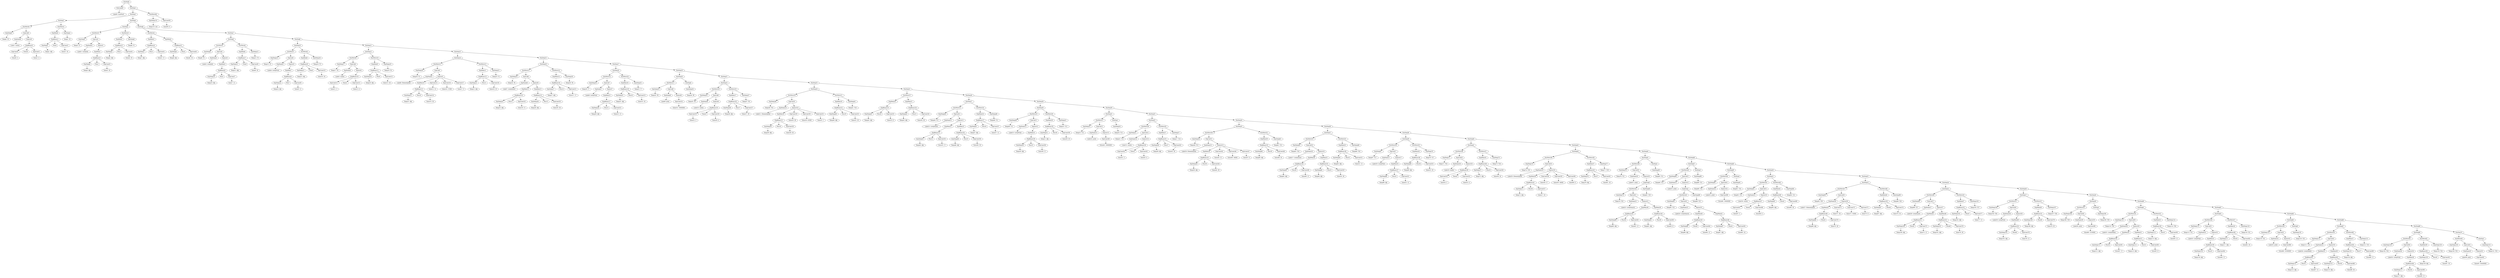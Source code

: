 digraph {
	ordering = out;
	StatMove64 -> ExpTemp132;
	StatMove64 -> ExpConst93;
	StatSeq1 -> StatSeq2;
	StatSeq1 -> StatMove64;
	StatExp7 -> ExpTemp131;
	StatSeq70 -> StatMove63;
	StatSeq70 -> StatExp7;
	StatMove63 -> ExpTemp130;
	StatMove63 -> ExpCall35;
	ExpTemp129 -> "Temp129: T34";
	StatMove62 -> ExpMem59;
	StatMove62 -> ExpTemp129;
	ExpConst91 -> "Value91: 20";
	ExpBinary65 -> ExpTemp128;
	ExpBinary65 -> Plus59;
	ExpBinary65 -> ExpConst91;
	ExpTemp128 -> "Temp128: $fp";
	ExpList34 -> ExpMem58;
	ExpConst90 -> "Value90: 12";
	ExpCall34 -> ExpName34;
	ExpCall34 -> ExpList34;
	StatMove61 -> ExpTemp126;
	StatMove61 -> ExpCall34;
	StatSeq66 -> StatSeq67;
	StatSeq66 -> StatSeq68;
	ExpMem57 -> ExpBinary63;
	ExpBinary63 -> ExpTemp124;
	ExpBinary63 -> Plus57;
	ExpBinary63 -> ExpConst89;
	ExpMem59 -> ExpBinary65;
	ExpTemp124 -> "Temp124: $fp";
	ExpTemp132 -> "Temp132: $rv";
	ExpBinary62 -> ExpTemp123;
	ExpBinary62 -> Plus56;
	ExpBinary62 -> ExpConst88;
	ExpList33 -> ExpMem55;
	ExpList33 -> ExpMem56;
	ExpTemp122 -> "Temp122: $fp";
	ExpName33 -> "Label34: List@Delete";
	StatMove59 -> ExpTemp121;
	StatMove59 -> ExpCall33;
	ExpTemp121 -> "Temp121: T33";
	StatSeq65 -> StatMove58;
	StatSeq65 -> StatExp6;
	ExpList32 -> ExpConst86;
	ExpConst86 -> "Value86: 33300000";
	ExpName32 -> "Label33: print";
	ExpTemp119 -> "Temp119: T32";
	ExpTemp118 -> "Temp118: T31";
	StatMove57 -> ExpMem54;
	StatMove57 -> ExpTemp118;
	ExpMem54 -> ExpBinary60;
	ExpList35 -> ExpConst92;
	StatSeq63 -> StatMove56;
	StatSeq63 -> StatMove57;
	ExpBinary59 -> ExpTemp116;
	ExpBinary59 -> Plus53;
	ExpBinary59 -> ExpConst84;
	ExpName31 -> "Label32: List@Print";
	StatMove56 -> ExpTemp115;
	StatMove56 -> ExpCall31;
	ExpTemp115 -> "Temp115: T31";
	StatMove55 -> ExpMem52;
	StatMove55 -> ExpTemp114;
	ExpConst83 -> "Value83: 12";
	ExpTemp113 -> "Temp113: $fp";
	ExpConst82 -> "Value82: 8";
	ExpBinary57 -> ExpTemp112;
	ExpBinary57 -> Plus51;
	ExpBinary57 -> ExpConst82;
	ExpTemp112 -> "Temp112: $fp";
	ExpList30 -> ExpMem50;
	ExpList30 -> ExpMem51;
	ExpConst81 -> "Value81: 12";
	ExpTemp111 -> "Temp111: $fp";
	ExpCall30 -> ExpName30;
	ExpCall30 -> ExpList30;
	ExpTemp110 -> "Temp110: T30";
	ExpTemp109 -> "Temp109: T29";
	StatSeq59 -> StatMove53;
	StatSeq59 -> StatExp5;
	ExpCall29 -> ExpName29;
	ExpCall29 -> ExpList29;
	ExpName29 -> "Label30: print";
	ExpTemp108 -> "Temp108: T29";
	StatSeq56 -> StatSeq57;
	StatSeq56 -> StatSeq58;
	ExpTemp107 -> "Temp107: T28";
	StatMove52 -> ExpMem49;
	StatMove52 -> ExpTemp107;
	ExpTemp125 -> "Temp125: T33";
	ExpMem49 -> ExpBinary55;
	ExpConst88 -> "Value88: 28";
	ExpList29 -> ExpConst80;
	ExpBinary55 -> ExpTemp106;
	ExpBinary55 -> Plus49;
	ExpBinary55 -> ExpConst79;
	ExpMem48 -> ExpBinary54;
	ExpConst78 -> "Value78: 12";
	ExpTemp105 -> "Temp105: $fp";
	ExpCall28 -> ExpName28;
	ExpCall28 -> ExpList28;
	ExpName28 -> "Label29: List@Print";
	StatSeq61 -> StatMove54;
	StatSeq61 -> StatMove55;
	StatMove51 -> ExpTemp104;
	StatMove51 -> ExpCall28;
	ExpTemp104 -> "Temp104: T28";
	ExpMem47 -> ExpBinary53;
	ExpBinary53 -> ExpTemp102;
	ExpBinary53 -> Plus47;
	ExpBinary53 -> ExpConst77;
	ExpMem51 -> ExpBinary57;
	StatSeq55 -> StatMove49;
	StatSeq55 -> StatMove50;
	StatMove60 -> ExpMem57;
	StatMove60 -> ExpTemp125;
	ExpMem46 -> ExpBinary52;
	ExpTemp101 -> "Temp101: $fp";
	ExpList27 -> ExpMem45;
	ExpList27 -> ExpMem46;
	ExpConst75 -> "Value75: 12";
	ExpTemp100 -> "Temp100: $fp";
	ExpCall27 -> ExpName27;
	ExpCall27 -> ExpList27;
	ExpName27 -> "Label28: List@Insert";
	StatSeq52 -> StatSeq53;
	StatSeq52 -> StatSeq54;
	ExpTemp98 -> "Temp98: T26";
	StatMove48 -> ExpMem44;
	StatMove48 -> ExpTemp98;
	ExpConst74 -> "Value74: 20";
	StatSeq62 -> StatSeq63;
	StatSeq62 -> StatSeq64;
	ExpBinary50 -> ExpTemp97;
	ExpBinary50 -> Plus44;
	ExpBinary50 -> ExpConst74;
	ExpConst73 -> "Value73: 0";
	ExpConst72 -> "Value72: 35000";
	ExpConst71 -> "Value71: 28";
	ExpList26 -> ExpMem43;
	ExpList26 -> ExpConst71;
	ExpList26 -> ExpConst72;
	ExpList26 -> ExpConst73;
	ExpMem43 -> ExpBinary49;
	StatMove47 -> ExpTemp95;
	StatMove47 -> ExpCall26;
	StatSeq50 -> StatSeq51;
	StatSeq50 -> StatSeq52;
	ExpCall26 -> ExpName26;
	ExpCall26 -> ExpList26;
	ExpTemp94 -> "Temp94: T25";
	ExpMem42 -> ExpBinary48;
	ExpName34 -> "Label35: List@Print";
	ExpConst69 -> "Value69: 28";
	ExpCall31 -> ExpName31;
	ExpCall31 -> ExpList31;
	ExpBinary48 -> ExpTemp93;
	ExpBinary48 -> Plus42;
	ExpBinary48 -> ExpConst69;
	ExpTemp93 -> "Temp93: $fp";
	StatSeq51 -> StatMove45;
	StatSeq51 -> StatMove46;
	ExpList25 -> ExpBinary47;
	ExpBinary54 -> ExpTemp105;
	ExpBinary54 -> Plus48;
	ExpBinary54 -> ExpConst78;
	ExpCall25 -> ExpName25;
	ExpCall25 -> ExpList25;
	ExpMem58 -> ExpBinary64;
	ExpName25 -> "Label26: malloc";
	StatMove45 -> ExpTemp92;
	StatMove45 -> ExpCall25;
	ExpTemp92 -> "Temp92: T25";
	ExpCall33 -> ExpName33;
	ExpCall33 -> ExpList33;
	StatSeq48 -> StatSeq49;
	StatSeq48 -> StatSeq50;
	StatExp4 -> ExpTemp91;
	ExpMem52 -> ExpBinary58;
	ExpTemp91 -> "Temp91: T24";
	ExpList24 -> ExpConst66;
	ExpConst66 -> "Value66: 10000000";
	ExpCall24 -> ExpName24;
	ExpCall24 -> ExpList24;
	ExpTemp103 -> "Temp103: T27";
	ExpTemp90 -> "Temp90: T24";
	ExpTemp89 -> "Temp89: T23";
	StatSeq47 -> StatMove42;
	StatSeq47 -> StatExp3;
	ExpTemp88 -> "Temp88: T22";
	ExpEseq1 -> StatMove43;
	ExpEseq1 -> ExpTemp88;
	StatMove21 -> ExpMem19;
	StatMove21 -> ExpTemp41;
	ExpMem18 -> ExpBinary21;
	ExpTemp96 -> "Temp96: $fp";
	ExpCall10 -> ExpName10;
	ExpCall10 -> ExpList10;
	ExpMem26 -> ExpBinary29;
	ExpName21 -> "Label22: List@Search";
	StatMove20 -> ExpTemp38;
	StatMove20 -> ExpCall10;
	ExpName6 -> "Label7: List@Insert";
	StatSeq21 -> StatSeq22;
	StatSeq21 -> StatSeq23;
	ExpTemp38 -> "Temp38: T10";
	ExpTemp69 -> "Temp69: $fp";
	ExpTemp36 -> "Temp36: $fp";
	ExpConst77 -> "Value77: 12";
	StatSeq4 -> StatSeq5;
	StatSeq4 -> StatSeq6;
	ExpMem0 -> ExpBinary1;
	StatSeq22 -> StatMove18;
	StatSeq22 -> StatMove19;
	StatSeq19 -> StatSeq20;
	StatSeq19 -> StatSeq21;
	ExpBinary19 -> ExpConst25;
	ExpBinary19 -> Times2;
	ExpBinary19 -> ExpConst26;
	ExpConst85 -> "Value85: 20";
	StatMove18 -> ExpTemp35;
	StatMove18 -> ExpCall9;
	ExpBinary49 -> ExpTemp96;
	ExpBinary49 -> Plus43;
	ExpBinary49 -> ExpConst70;
	ExpTemp34 -> "Temp34: T8";
	ExpBinary18 -> ExpTemp31;
	ExpBinary18 -> Plus16;
	ExpBinary18 -> ExpConst23;
	ExpConst84 -> "Value84: 12";
	ExpTemp75 -> "Temp75: $fp";
	ExpTemp6 -> "Temp6: T1";
	ExpName26 -> "Label27: Element@Init";
	StatSeq41 -> StatMove36;
	StatSeq41 -> StatMove37;
	ExpTemp40 -> "Temp40: $fp";
	ExpBinary3 -> ExpTemp5;
	ExpBinary3 -> Plus2;
	ExpBinary3 -> ExpConst4;
	ExpConst45 -> "Value45: 22";
	ExpTemp30 -> "Temp30: $fp";
	ExpName7 -> "Label8: List@Print";
	ExpCall35 -> ExpName35;
	ExpCall35 -> ExpList35;
	StatSeq53 -> StatMove47;
	StatSeq53 -> StatMove48;
	ExpConst68 -> "Value68: 4";
	ExpTemp29 -> "Temp29: T7";
	ExpBinary64 -> ExpTemp127;
	ExpBinary64 -> Plus58;
	ExpBinary64 -> ExpConst90;
	StatSeq33 -> StatMove28;
	StatSeq33 -> StatMove29;
	ExpCall7 -> ExpName7;
	ExpCall7 -> ExpList7;
	ExpMem14 -> ExpBinary16;
	StatSeq31 -> StatMove27;
	StatSeq31 -> StatExp1;
	ExpBinary32 -> ExpTemp59;
	ExpBinary32 -> Plus28;
	ExpBinary32 -> ExpConst44;
	ExpCall9 -> ExpName9;
	ExpCall9 -> ExpList9;
	ExpTemp49 -> "Temp49: T12";
	ExpConst28 -> "Value28: 28";
	ExpTemp18 -> "Temp18: $fp";
	StatSeq14 -> StatMove11;
	StatSeq14 -> StatMove12;
	StatMove39 -> ExpMem37;
	StatMove39 -> ExpTemp77;
	ExpConst70 -> "Value70: 28";
	ExpTemp26 -> "Temp26: $fp";
	StatSeq60 -> StatSeq61;
	StatSeq60 -> StatSeq62;
	StatMove16 -> ExpMem16;
	StatMove16 -> ExpTemp32;
	ExpBinary23 -> ExpTemp42;
	ExpBinary23 -> Plus20;
	ExpBinary23 -> ExpConst33;
	ExpMem12 -> ExpBinary14;
	ExpList31 -> ExpMem53;
	ExpTemp25 -> "Temp25: $fp";
	ExpTemp24 -> "Temp24: T6";
	ExpConst17 -> "Value17: 0";
	ExpConst16 -> "Value16: 37000";
	StatSeq37 -> StatMove32;
	StatSeq37 -> StatMove33;
	ExpMem6 -> ExpBinary7;
	ExpConst15 -> "Value15: 25";
	ExpBinary31 -> ExpTemp56;
	ExpBinary31 -> Plus27;
	ExpBinary31 -> ExpConst43;
	ExpConst9 -> "Value9: 12";
	ExpTemp21 -> "Temp21: $fp";
	ExpConst7 -> "Value7: 12";
	ExpTemp55 -> "Temp55: T14";
	ExpCall5 -> ExpName5;
	ExpCall5 -> ExpList5;
	ExpConst18 -> "Value18: 20";
	ExpConst26 -> "Value26: 4";
	ExpBinary12 -> ExpTemp21;
	ExpBinary12 -> Plus10;
	ExpBinary12 -> ExpConst14;
	ExpTemp131 -> "Temp131: T35";
	StatMove6 -> ExpMem6;
	StatMove6 -> ExpTemp12;
	ExpName5 -> "Label6: Element@Init";
	ExpBinary61 -> ExpTemp122;
	ExpBinary61 -> Plus55;
	ExpBinary61 -> ExpConst87;
	ExpBinary33 -> ExpTemp60;
	ExpBinary33 -> Plus29;
	ExpBinary33 -> ExpConst48;
	StatMove14 -> ExpMem14;
	StatMove14 -> ExpTemp28;
	ExpMem11 -> ExpBinary13;
	StatMove26 -> ExpMem26;
	StatMove26 -> ExpTemp52;
	StatSeq36 -> StatSeq37;
	StatSeq36 -> StatSeq38;
	StatMove11 -> ExpTemp20;
	StatMove11 -> ExpCall5;
	ExpBinary5 -> ExpTemp8;
	ExpBinary5 -> Plus4;
	ExpBinary5 -> ExpConst6;
	ExpBinary7 -> ExpTemp11;
	ExpBinary7 -> Plus6;
	ExpBinary7 -> ExpConst8;
	StatMove50 -> ExpMem47;
	StatMove50 -> ExpTemp103;
	StatSeq20 -> StatMove17;
	StatSeq20 -> StatExp0;
	ExpConst79 -> "Value79: 20";
	ExpBinary15 -> ExpTemp26;
	ExpBinary15 -> Plus13;
	ExpBinary15 -> ExpConst20;
	ExpMem2 -> ExpBinary3;
	StatSeq42 -> StatSeq43;
	StatSeq42 -> StatSeq44;
	StatSeq54 -> StatSeq55;
	StatSeq54 -> StatSeq56;
	ExpConst0 -> "Value0: 3";
	ExpCall32 -> ExpName32;
	ExpCall32 -> ExpList32;
	ExpMem19 -> ExpBinary22;
	ExpMem17 -> ExpBinary20;
	ExpCall1 -> ExpName1;
	ExpCall1 -> ExpList1;
	StatSeq67 -> StatMove59;
	StatSeq67 -> StatMove60;
	ExpConst24 -> "Value24: 10000000";
	StatLabel0 -> "Label0: LL@Start";
	StatSeq24 -> StatMove20;
	StatSeq24 -> StatMove21;
	StatSeq25 -> StatMove22;
	StatSeq25 -> StatSeq26;
	ExpConst4 -> "Value4: 20";
	StatExp0 -> ExpTemp34;
	ExpTemp2 -> "Temp2: T0";
	ExpTemp17 -> "Temp17: T4";
	StatMove3 -> ExpMem2;
	StatMove3 -> ExpTemp6;
	ExpBinary2 -> ExpTemp4;
	ExpBinary2 -> Plus1;
	ExpBinary2 -> ExpConst3;
	ExpMem16 -> ExpBinary18;
	ExpMem5 -> ExpBinary6;
	ExpMem22 -> ExpBinary25;
	StatSeq44 -> StatSeq45;
	StatSeq44 -> StatSeq46;
	ExpBinary36 -> ExpTemp65;
	ExpBinary36 -> Plus32;
	ExpBinary36 -> ExpConst51;
	ExpTemp0 -> "Temp0: T0";
	StatMove19 -> ExpMem17;
	StatMove19 -> ExpTemp37;
	ExpTemp61 -> "Temp61: T15";
	ExpList21 -> ExpMem38;
	ExpList21 -> ExpMem39;
	ExpTemp4 -> "Temp4: $fp";
	StatSeq12 -> StatMove9;
	StatSeq12 -> StatMove10;
	ExpMem13 -> ExpBinary15;
	ExpName3 -> "Label4: List@Print";
	ExpConst41 -> "Value41: 3";
	ExpConst32 -> "Value32: 20";
	ExpConst58 -> "Value58: 27";
	ExpMem15 -> ExpBinary17;
	ExpTemp8 -> "Temp8: $fp";
	ExpConst12 -> "Value12: 4";
	StatSeq11 -> StatSeq12;
	StatSeq11 -> StatSeq13;
	ExpList20 -> ExpEseq0;
	ExpList9 -> ExpBinary19;
	StatSeq5 -> StatMove2;
	StatSeq5 -> StatMove3;
	ExpConst36 -> "Value36: 28";
	ExpCall19 -> ExpName19;
	ExpCall19 -> ExpList19;
	ExpBinary27 -> ExpTemp47;
	ExpBinary27 -> Plus24;
	ExpBinary27 -> ExpConst37;
	ExpName1 -> "Label2: List@Init";
	StatMove13 -> ExpTemp24;
	StatMove13 -> ExpCall6;
	ExpName20 -> "Label21: print";
	ExpTemp28 -> "Temp28: T6";
	ExpBinary20 -> ExpTemp36;
	ExpBinary20 -> Plus17;
	ExpBinary20 -> ExpConst27;
	ExpConst51 -> "Value51: 12";
	ExpTemp33 -> "Temp33: T8";
	ExpMem44 -> ExpBinary50;
	ExpBinary22 -> ExpTemp40;
	ExpBinary22 -> Plus19;
	ExpBinary22 -> ExpConst32;
	ExpMem21 -> ExpBinary24;
	ExpList22 -> ExpEseq1;
	ExpTemp12 -> "Temp12: T2";
	ExpCall0 -> ExpName0;
	ExpCall0 -> ExpList0;
	StatSeq9 -> StatSeq10;
	StatSeq9 -> StatSeq11;
	StatSeq10 -> StatMove7;
	StatSeq10 -> StatMove8;
	ExpList13 -> ExpConst40;
	StatMove17 -> ExpTemp33;
	StatMove17 -> ExpCall8;
	ExpMem1 -> ExpBinary2;
	ExpConst42 -> "Value42: 4";
	ExpConst87 -> "Value87: 12";
	ExpList6 -> ExpMem12;
	ExpList6 -> ExpMem13;
	StatSeq6 -> StatMove4;
	StatSeq6 -> StatSeq7;
	ExpMem8 -> ExpBinary9;
	ExpConst2 -> "Value2: 16";
	StatSeq8 -> StatMove5;
	StatSeq8 -> StatMove6;
	ExpMem4 -> ExpBinary5;
	ExpName9 -> "Label10: malloc";
	StatMove10 -> ExpMem9;
	StatMove10 -> ExpTemp19;
	ExpCall14 -> ExpName14;
	ExpCall14 -> ExpList14;
	ExpBinary0 -> ExpConst0;
	ExpBinary0 -> Times0;
	ExpBinary0 -> ExpConst1;
	ExpBinary46 -> ExpTemp87;
	ExpBinary46 -> Plus41;
	ExpBinary46 -> ExpConst65;
	ExpTemp27 -> "Temp27: $fp";
	StatSeq3 -> StatMove0;
	StatSeq3 -> StatMove1;
	ExpConst80 -> "Value80: 2220000";
	StatMove15 -> ExpTemp29;
	StatMove15 -> ExpCall7;
	ExpTemp72 -> "Temp72: $fp";
	ExpMem7 -> ExpBinary8;
	ExpTemp123 -> "Temp123: $fp";
	StatMove1 -> ExpMem0;
	StatMove1 -> ExpTemp2;
	ExpBinary17 -> ExpTemp30;
	ExpBinary17 -> Plus15;
	ExpBinary17 -> ExpConst22;
	ExpCall2 -> ExpName2;
	ExpCall2 -> ExpList2;
	ExpConst62 -> "Value62: 12";
	ExpTemp57 -> "Temp57: T14";
	ExpConst63 -> "Value63: 8";
	ExpConst5 -> "Value5: 12";
	ExpBinary8 -> ExpTemp14;
	ExpBinary8 -> Plus7;
	ExpBinary8 -> ExpConst9;
	ExpName4 -> "Label5: malloc";
	StatSeq26 -> StatSeq27;
	StatSeq26 -> StatSeq28;
	ExpBinary56 -> ExpTemp111;
	ExpBinary56 -> Plus50;
	ExpBinary56 -> ExpConst81;
	ExpConst31 -> "Value31: 1";
	StatSeq0 -> StatLabel0;
	StatSeq0 -> StatSeq1;
	ExpTemp11 -> "Temp11: $fp";
	ExpTemp35 -> "Temp35: T9";
	StatSeq49 -> StatMove44;
	StatSeq49 -> StatExp4;
	StatMove23 -> ExpTemp44;
	StatMove23 -> ExpCall11;
	ExpName13 -> "Label14: print";
	ExpBinary51 -> ExpTemp100;
	ExpBinary51 -> Plus45;
	ExpBinary51 -> ExpConst75;
	ExpBinary4 -> ExpTemp7;
	ExpBinary4 -> Plus3;
	ExpBinary4 -> ExpConst5;
	ExpTemp1 -> "Temp1: $fp";
	ExpConst25 -> "Value25: 3";
	StatSeq57 -> StatMove51;
	StatSeq57 -> StatMove52;
	ExpCall3 -> ExpName3;
	ExpCall3 -> ExpList3;
	ExpConst1 -> "Value1: 4";
	StatMove4 -> ExpMem3;
	StatMove4 -> ExpMem4;
	StatMove9 -> ExpTemp17;
	StatMove9 -> ExpCall4;
	ExpCall13 -> ExpName13;
	ExpCall13 -> ExpList13;
	ExpBinary1 -> ExpTemp1;
	ExpBinary1 -> Plus0;
	ExpBinary1 -> ExpConst2;
	ExpBinary13 -> ExpTemp22;
	ExpBinary13 -> Plus11;
	ExpBinary13 -> ExpConst18;
	ExpBinary58 -> ExpTemp113;
	ExpBinary58 -> Plus52;
	ExpBinary58 -> ExpConst83;
	ExpMem45 -> ExpBinary51;
	StatMove2 -> ExpTemp3;
	StatMove2 -> ExpCall1;
	ExpName8 -> "Label9: print";
	ExpMem28 -> ExpBinary32;
	ExpBinary60 -> ExpTemp117;
	ExpBinary60 -> Plus54;
	ExpBinary60 -> ExpConst85;
	StatSeq17 -> StatSeq18;
	StatSeq17 -> StatSeq19;
	ExpTemp19 -> "Temp19: T4";
	ExpBinary16 -> ExpTemp27;
	ExpBinary16 -> Plus14;
	ExpBinary16 -> ExpConst21;
	ExpTemp53 -> "Temp53: T13";
	ExpConst64 -> "Value64: 12";
	ExpConst92 -> "Value92: 44440000";
	ExpBinary47 -> ExpConst67;
	ExpBinary47 -> Times5;
	ExpBinary47 -> ExpConst68;
	StatSeq2 -> StatSeq3;
	StatSeq2 -> StatSeq4;
	ExpList28 -> ExpMem48;
	ExpName2 -> "Label3: List@Init";
	ExpConst14 -> "Value14: 28";
	ExpConst3 -> "Value3: 16";
	StatSeq16 -> StatMove13;
	StatSeq16 -> StatMove14;
	StatExp3 -> ExpTemp89;
	StatSeq7 -> StatSeq8;
	StatSeq7 -> StatSeq9;
	ExpConst30 -> "Value30: 42000";
	ExpMem50 -> ExpBinary56;
	ExpCall6 -> ExpName6;
	ExpCall6 -> ExpList6;
	ExpName35 -> "Label36: print";
	ExpMem10 -> ExpBinary12;
	StatSeq58 -> StatSeq59;
	StatSeq58 -> StatSeq60;
	ExpTemp10 -> "Temp10: $fp";
	StatSeq18 -> StatMove15;
	StatSeq18 -> StatMove16;
	ExpName10 -> "Label11: Element@Init";
	ExpBinary6 -> ExpTemp10;
	ExpBinary6 -> Plus5;
	ExpBinary6 -> ExpConst7;
	ExpTemp16 -> "Temp16: T3";
	ExpConst21 -> "Value21: 12";
	ExpTemp22 -> "Temp22: $fp";
	ExpList16 -> ExpMem30;
	ExpList16 -> ExpMem31;
	StatMove27 -> ExpTemp53;
	StatMove27 -> ExpCall13;
	ExpList2 -> ExpMem5;
	ExpConst49 -> "Value49: 12";
	ExpTemp13 -> "Temp13: T3";
	StatMove7 -> ExpTemp13;
	StatMove7 -> ExpCall3;
	ExpList7 -> ExpMem15;
	ExpTemp63 -> "Temp63: $fp";
	StatMove0 -> ExpTemp0;
	StatMove0 -> ExpCall0;
	ExpConst19 -> "Value19: 12";
	ExpTemp99 -> "Temp99: T27";
	ExpTemp15 -> "Temp15: $fp";
	StatMove12 -> ExpMem11;
	StatMove12 -> ExpTemp23;
	ExpTemp14 -> "Temp14: $fp";
	ExpTemp76 -> "Temp76: $fp";
	StatMove8 -> ExpMem8;
	StatMove8 -> ExpTemp16;
	StatSeq13 -> StatSeq14;
	StatSeq13 -> StatSeq15;
	ExpList8 -> ExpConst24;
	ExpBinary41 -> ExpTemp75;
	ExpBinary41 -> Plus36;
	ExpBinary41 -> ExpConst57;
	ExpTemp127 -> "Temp127: $fp";
	ExpTemp23 -> "Temp23: T5";
	ExpBinary11 -> ExpTemp18;
	ExpBinary11 -> Plus9;
	ExpBinary11 -> ExpConst13;
	ExpList1 -> ExpMem1;
	ExpTemp9 -> "Temp9: T2";
	ExpList5 -> ExpMem10;
	ExpList5 -> ExpConst15;
	ExpList5 -> ExpConst16;
	ExpList5 -> ExpConst17;
	StatSeq27 -> StatMove23;
	StatSeq27 -> StatMove24;
	StatMove49 -> ExpTemp99;
	StatMove49 -> ExpCall27;
	ExpCall4 -> ExpName4;
	ExpCall4 -> ExpList4;
	ExpBinary42 -> ExpTemp76;
	ExpBinary42 -> Plus37;
	ExpBinary42 -> ExpConst61;
	StatMove40 -> ExpTemp78;
	StatMove40 -> ExpCall20;
	ExpList4 -> ExpBinary10;
	ExpTemp47 -> "Temp47: $fp";
	ExpConst10 -> "Value10: 20";
	ExpTemp32 -> "Temp32: T7";
	ExpTemp116 -> "Temp116: $fp";
	ExpTemp87 -> "Temp87: $fp";
	ExpConst8 -> "Value8: 20";
	ExpTemp77 -> "Temp77: T19";
	ExpConst76 -> "Value76: 28";
	ExpTemp81 -> "Temp81: $fp";
	ExpTemp20 -> "Temp20: T5";
	ExpTemp31 -> "Temp31: $fp";
	ExpTemp42 -> "Temp42: $fp";
	ExpMem20 -> ExpBinary23;
	StatMove22 -> ExpMem20;
	StatMove22 -> ExpMem21;
	StatMove58 -> ExpTemp119;
	StatMove58 -> ExpCall32;
	ExpTemp102 -> "Temp102: $fp";
	StatMove32 -> ExpTemp62;
	StatMove32 -> ExpCall16;
	ExpTemp7 -> "Temp7: $fp";
	ExpTemp43 -> "Temp43: $fp";
	ExpMem53 -> ExpBinary59;
	ExpName30 -> "Label31: List@Delete";
	ExpConst34 -> "Value34: 28";
	ExpTemp46 -> "Temp46: $fp";
	ExpName11 -> "Label12: List@Insert";
	ExpCall11 -> ExpName11;
	ExpCall11 -> ExpList11;
	ExpTemp126 -> "Temp126: T34";
	ExpConst89 -> "Value89: 12";
	ExpName17 -> "Label18: List@Print";
	ExpTemp114 -> "Temp114: T30";
	ExpTemp45 -> "Temp45: $fp";
	ExpBinary25 -> ExpTemp45;
	ExpBinary25 -> Plus22;
	ExpBinary25 -> ExpConst35;
	ExpMem9 -> ExpBinary11;
	ExpMem23 -> ExpBinary26;
	ExpConst35 -> "Value35: 12";
	ExpConst20 -> "Value20: 28";
	StatSeq29 -> StatMove25;
	StatSeq29 -> StatMove26;
	ExpCall22 -> ExpName22;
	ExpCall22 -> ExpList22;
	ExpList11 -> ExpMem22;
	ExpList11 -> ExpMem23;
	ExpBinary26 -> ExpTemp46;
	ExpBinary26 -> Plus23;
	ExpBinary26 -> ExpConst36;
	StatMove35 -> ExpMem34;
	StatMove35 -> ExpTemp70;
	ExpConst22 -> "Value22: 12";
	ExpConst37 -> "Value37: 12";
	ExpTemp5 -> "Temp5: $fp";
	ExpMem24 -> ExpBinary27;
	ExpTemp64 -> "Temp64: $fp";
	ExpTemp106 -> "Temp106: $fp";
	StatMove24 -> ExpMem24;
	StatMove24 -> ExpTemp48;
	ExpTemp48 -> "Temp48: T11";
	StatMove25 -> ExpTemp49;
	StatMove25 -> ExpCall12;
	ExpBinary45 -> ExpTemp86;
	ExpBinary45 -> Plus40;
	ExpBinary45 -> ExpConst64;
	ExpName12 -> "Label13: List@Print";
	ExpTemp78 -> "Temp78: T21";
	StatMove28 -> ExpTemp55;
	StatMove28 -> ExpCall14;
	ExpCall12 -> ExpName12;
	ExpCall12 -> ExpList12;
	ExpMem55 -> ExpBinary61;
	ExpConst33 -> "Value33: 8";
	ExpTemp65 -> "Temp65: $fp";
	ExpTemp50 -> "Temp50: $fp";
	StatMove5 -> ExpTemp9;
	StatMove5 -> ExpCall2;
	ExpBinary28 -> ExpTemp50;
	ExpBinary28 -> Plus25;
	ExpBinary28 -> ExpConst38;
	ExpConst60 -> "Value60: 0";
	ExpConst38 -> "Value38: 12";
	ExpName23 -> "Label24: List@Search";
	ExpList12 -> ExpMem25;
	ExpConst48 -> "Value48: 20";
	ExpTemp95 -> "Temp95: T26";
	StatMove38 -> ExpTemp74;
	StatMove38 -> ExpCall19;
	ExpTemp39 -> "Temp39: $fp";
	ExpTemp51 -> "Temp51: $fp";
	ExpConst93 -> "Value93: 0";
	StatMove46 -> ExpMem42;
	StatMove46 -> ExpTemp94;
	ExpMem41 -> ExpBinary46;
	ExpTemp130 -> "Temp130: T35";
	ExpBinary29 -> ExpTemp51;
	ExpBinary29 -> Plus26;
	ExpBinary29 -> ExpConst39;
	ExpConst39 -> "Value39: 20";
	ExpConst67 -> "Value67: 3";
	StatMove44 -> ExpTemp90;
	StatMove44 -> ExpCall24;
	ExpTemp37 -> "Temp37: T9";
	ExpTemp52 -> "Temp52: T12";
	StatSeq28 -> StatSeq29;
	StatSeq28 -> StatSeq30;
	ExpConst40 -> "Value40: 10000000";
	ExpCall8 -> ExpName8;
	ExpCall8 -> ExpList8;
	ExpConst6 -> "Value6: 16";
	ExpTemp54 -> "Temp54: T13";
	StatExp1 -> ExpTemp54;
	ExpTemp85 -> "Temp85: T22";
	StatSeq30 -> StatSeq31;
	StatSeq30 -> StatSeq32;
	ExpName14 -> "Label15: malloc";
	StatMove29 -> ExpMem27;
	StatMove29 -> ExpTemp57;
	ExpTemp74 -> "Temp74: T19";
	ExpBinary30 -> ExpConst41;
	ExpBinary30 -> Times3;
	ExpBinary30 -> ExpConst42;
	ExpTemp56 -> "Temp56: $fp";
	ExpConst59 -> "Value59: 34000";
	StatSeq32 -> StatSeq33;
	StatSeq32 -> StatSeq34;
	ExpConst43 -> "Value43: 28";
	ExpBinary10 -> ExpConst11;
	ExpBinary10 -> Times1;
	ExpBinary10 -> ExpConst12;
	StatMove30 -> ExpTemp58;
	StatMove30 -> ExpCall15;
	ExpBinary40 -> ExpTemp72;
	ExpBinary40 -> Plus35;
	ExpBinary40 -> ExpConst56;
	ExpConst13 -> "Value13: 28";
	ExpName15 -> "Label16: Element@Init";
	StatMove53 -> ExpTemp108;
	StatMove53 -> ExpCall29;
	ExpTemp59 -> "Temp59: $fp";
	ExpCall15 -> ExpName15;
	ExpCall15 -> ExpList15;
	StatMove34 -> ExpTemp67;
	StatMove34 -> ExpCall17;
	ExpConst44 -> "Value44: 28";
	ExpList15 -> ExpMem28;
	ExpList15 -> ExpConst45;
	ExpList15 -> ExpConst46;
	ExpList15 -> ExpConst47;
	ExpConst46 -> "Value46: 34000";
	ExpConst47 -> "Value47: 0";
	StatSeq23 -> StatSeq24;
	StatSeq23 -> StatSeq25;
	StatSeq35 -> StatMove30;
	StatSeq35 -> StatMove31;
	ExpTemp60 -> "Temp60: $fp";
	StatExp5 -> ExpTemp109;
	ExpMem32 -> ExpBinary36;
	ExpMem29 -> ExpBinary33;
	StatMove31 -> ExpMem29;
	StatMove31 -> ExpTemp61;
	ExpTemp67 -> "Temp67: T17";
	StatSeq34 -> StatSeq35;
	StatSeq34 -> StatSeq36;
	ExpList0 -> ExpBinary0;
	ExpTemp62 -> "Temp62: T16";
	ExpName0 -> "Label1: malloc";
	ExpName16 -> "Label17: List@Insert";
	ExpCall16 -> ExpName16;
	ExpCall16 -> ExpList16;
	StatSeq15 -> StatSeq16;
	StatSeq15 -> StatSeq17;
	ExpList14 -> ExpBinary30;
	ExpMem40 -> ExpBinary45;
	StatSeq68 -> StatSeq69;
	StatSeq68 -> StatSeq70;
	ExpBinary34 -> ExpTemp63;
	ExpBinary34 -> Plus30;
	ExpBinary34 -> ExpConst49;
	ExpMem30 -> ExpBinary34;
	ExpMem56 -> ExpBinary62;
	ExpBinary35 -> ExpTemp64;
	ExpBinary35 -> Plus31;
	ExpBinary35 -> ExpConst50;
	ExpConst50 -> "Value50: 28";
	ExpMem31 -> ExpBinary35;
	ExpTemp66 -> "Temp66: T16";
	ExpCall17 -> ExpName17;
	ExpCall17 -> ExpList17;
	ExpList3 -> ExpMem7;
	ExpTemp68 -> "Temp68: $fp";
	ExpMem27 -> ExpBinary31;
	ExpBinary37 -> ExpTemp68;
	ExpBinary37 -> Plus33;
	ExpBinary37 -> ExpConst52;
	ExpConst52 -> "Value52: 12";
	ExpMem33 -> ExpBinary37;
	ExpList17 -> ExpMem33;
	ExpTemp117 -> "Temp117: $fp";
	ExpMem3 -> ExpBinary4;
	StatSeq39 -> StatMove34;
	StatSeq39 -> StatMove35;
	StatExp6 -> ExpTemp120;
	ExpBinary38 -> ExpTemp69;
	ExpBinary38 -> Plus34;
	ExpBinary38 -> ExpConst53;
	StatSeq64 -> StatSeq65;
	StatSeq64 -> StatSeq66;
	ExpTemp97 -> "Temp97: $fp";
	ExpTemp58 -> "Temp58: T15";
	ExpConst53 -> "Value53: 20";
	ExpMem34 -> ExpBinary38;
	ExpTemp70 -> "Temp70: T17";
	ExpConst23 -> "Value23: 20";
	StatSeq38 -> StatSeq39;
	StatSeq38 -> StatSeq40;
	ExpTemp71 -> "Temp71: T18";
	StatMove36 -> ExpTemp71;
	StatMove36 -> ExpCall18;
	StatSeq43 -> StatMove38;
	StatSeq43 -> StatMove39;
	ExpTemp120 -> "Temp120: T32";
	ExpCall18 -> ExpName18;
	ExpCall18 -> ExpList18;
	ExpConst56 -> "Value56: 24";
	ExpBinary21 -> ExpTemp39;
	ExpBinary21 -> Plus18;
	ExpBinary21 -> ExpConst28;
	ExpConst54 -> "Value54: 3";
	ExpBinary39 -> ExpConst54;
	ExpBinary39 -> Times4;
	ExpBinary39 -> ExpConst55;
	ExpConst55 -> "Value55: 4";
	ExpList18 -> ExpBinary39;
	StatSeq46 -> StatSeq47;
	StatSeq46 -> StatSeq48;
	ExpMem35 -> ExpBinary40;
	ExpMem25 -> ExpBinary28;
	StatExp2 -> ExpTemp83;
	StatMove37 -> ExpMem35;
	StatMove37 -> ExpTemp73;
	ExpTemp73 -> "Temp73: T18";
	ExpCall21 -> ExpName21;
	ExpCall21 -> ExpList21;
	ExpTemp41 -> "Temp41: T10";
	ExpName18 -> "Label19: malloc";
	StatSeq40 -> StatSeq41;
	StatSeq40 -> StatSeq42;
	StatMove54 -> ExpTemp110;
	StatMove54 -> ExpCall30;
	ExpConst11 -> "Value11: 3";
	ExpTemp80 -> "Temp80: $fp";
	ExpName19 -> "Label20: Element@Init";
	ExpConst57 -> "Value57: 24";
	ExpMem36 -> ExpBinary41;
	StatSeq69 -> StatMove61;
	StatSeq69 -> StatMove62;
	ExpList19 -> ExpMem36;
	ExpList19 -> ExpConst58;
	ExpList19 -> ExpConst59;
	ExpList19 -> ExpConst60;
	ExpBinary9 -> ExpTemp15;
	ExpBinary9 -> Plus8;
	ExpBinary9 -> ExpConst10;
	ExpConst61 -> "Value61: 20";
	ExpTemp44 -> "Temp44: T11";
	ExpMem37 -> ExpBinary42;
	ExpCall20 -> ExpName20;
	ExpCall20 -> ExpList20;
	ExpBinary14 -> ExpTemp25;
	ExpBinary14 -> Plus12;
	ExpBinary14 -> ExpConst19;
	ExpTemp79 -> "Temp79: T20";
	ExpTemp86 -> "Temp86: $fp";
	StatMove41 -> ExpTemp79;
	StatMove41 -> ExpCall21;
	ExpTemp3 -> "Temp3: T1";
	ExpBinary43 -> ExpTemp80;
	ExpBinary43 -> Plus38;
	ExpBinary43 -> ExpConst62;
	StatMove33 -> ExpMem32;
	StatMove33 -> ExpTemp66;
	ExpMem38 -> ExpBinary43;
	ExpBinary44 -> ExpTemp81;
	ExpBinary44 -> Plus39;
	ExpBinary44 -> ExpConst63;
	ExpConst27 -> "Value27: 28";
	ExpMem39 -> ExpBinary44;
	ExpEseq0 -> StatMove41;
	ExpEseq0 -> ExpTemp82;
	ExpTemp82 -> "Temp82: T20";
	ExpList10 -> ExpMem18;
	ExpList10 -> ExpConst29;
	ExpList10 -> ExpConst30;
	ExpList10 -> ExpConst31;
	StatSeq45 -> StatMove40;
	StatSeq45 -> StatExp2;
	ExpTemp83 -> "Temp83: T21";
	ExpBinary52 -> ExpTemp101;
	ExpBinary52 -> Plus46;
	ExpBinary52 -> ExpConst76;
	ExpTemp84 -> "Temp84: T23";
	ExpName24 -> "Label25: print";
	ExpCall23 -> ExpName23;
	ExpCall23 -> ExpList23;
	StatMove42 -> ExpTemp84;
	StatMove42 -> ExpCall22;
	ExpName22 -> "Label23: print";
	StatMove43 -> ExpTemp85;
	StatMove43 -> ExpCall23;
	ExpBinary24 -> ExpTemp43;
	ExpBinary24 -> Plus21;
	ExpBinary24 -> ExpConst34;
	ExpList23 -> ExpMem40;
	ExpList23 -> ExpMem41;
	ExpConst29 -> "Value29: 39";
	ExpConst65 -> "Value65: 24";
}

